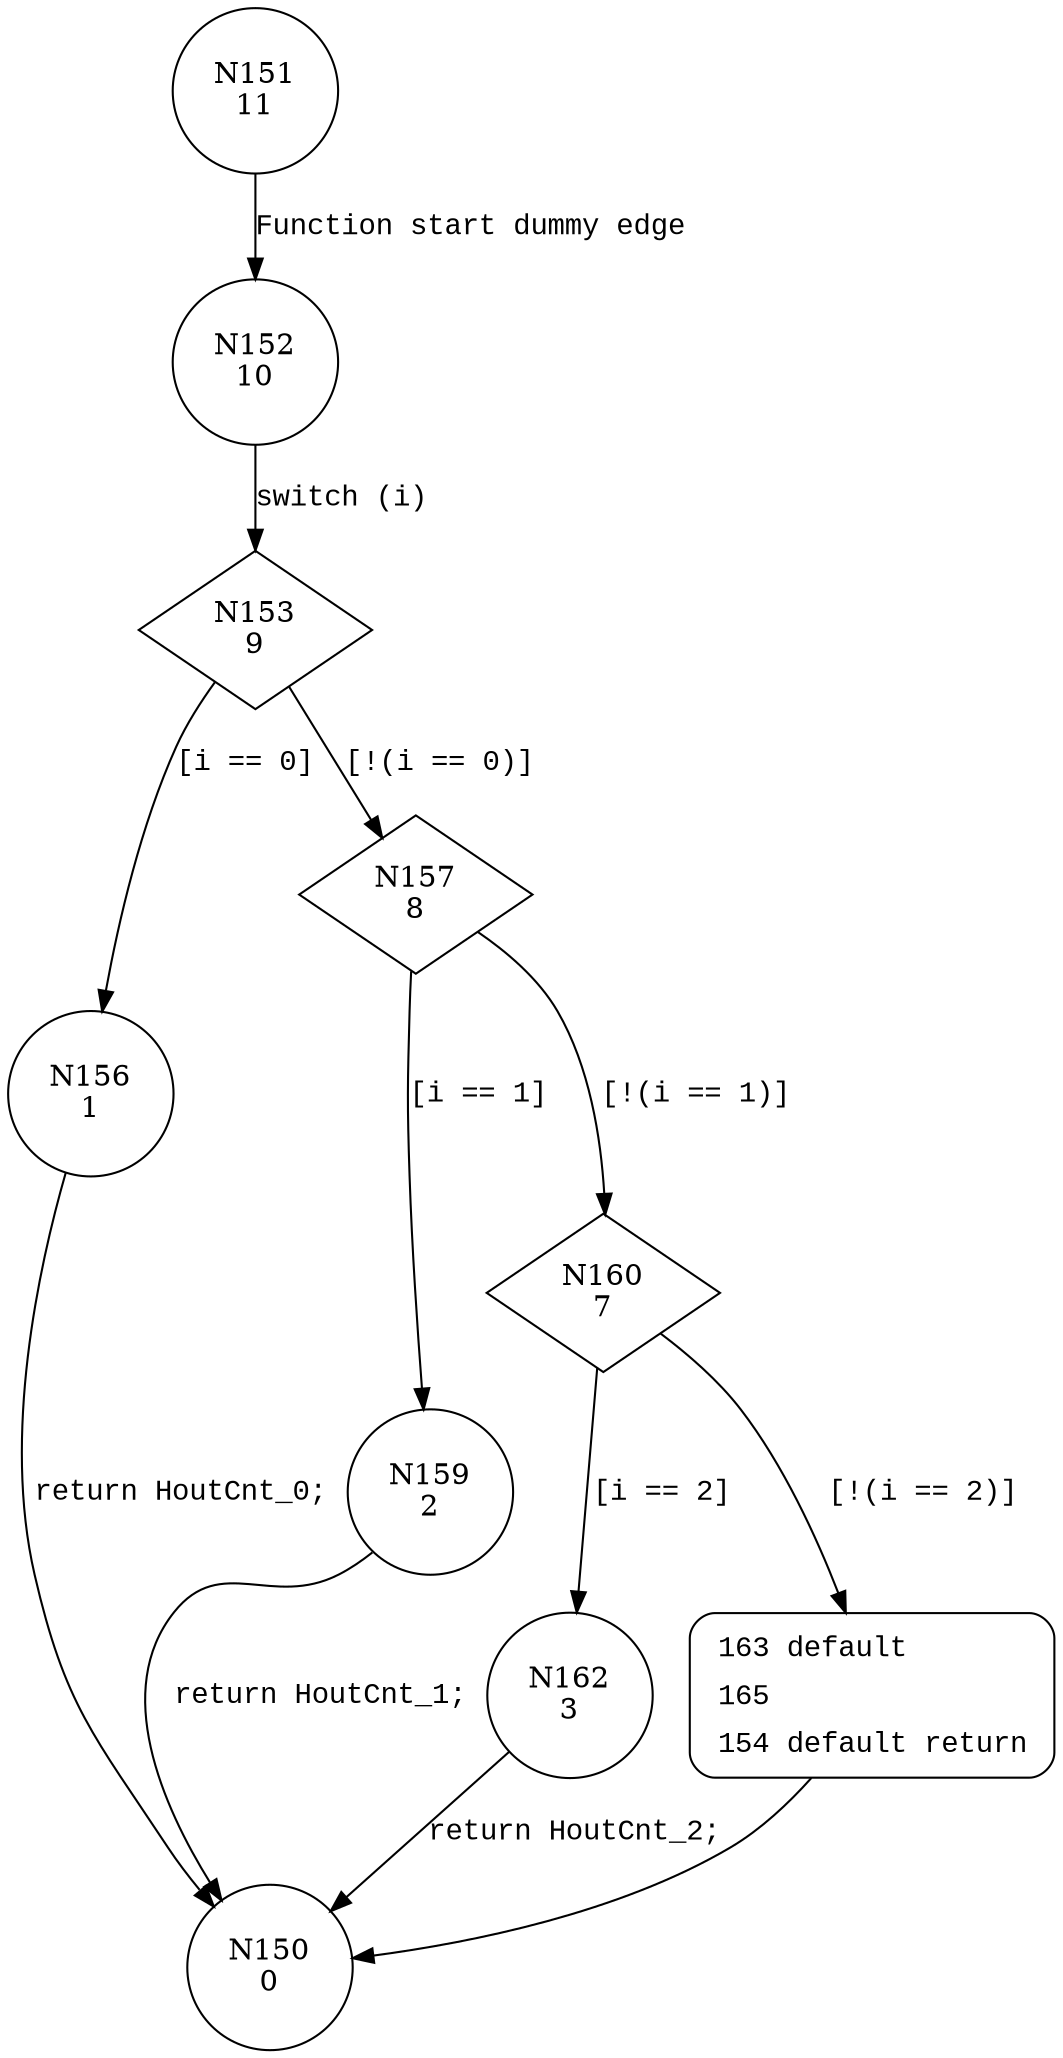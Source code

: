 digraph getHoutCnt {
151 [shape="circle" label="N151\n11"]
152 [shape="circle" label="N152\n10"]
153 [shape="diamond" label="N153\n9"]
156 [shape="circle" label="N156\n1"]
157 [shape="diamond" label="N157\n8"]
159 [shape="circle" label="N159\n2"]
160 [shape="diamond" label="N160\n7"]
162 [shape="circle" label="N162\n3"]
163 [shape="circle" label="N163\n6"]
150 [shape="circle" label="N150\n0"]
163 [style="filled,bold" penwidth="1" fillcolor="white" fontname="Courier New" shape="Mrecord" label=<<table border="0" cellborder="0" cellpadding="3" bgcolor="white"><tr><td align="right">163</td><td align="left">default</td></tr><tr><td align="right">165</td><td align="left"></td></tr><tr><td align="right">154</td><td align="left">default return</td></tr></table>>]
163 -> 150[label=""]
151 -> 152 [label="Function start dummy edge" fontname="Courier New"]
153 -> 156 [label="[i == 0]" fontname="Courier New"]
153 -> 157 [label="[!(i == 0)]" fontname="Courier New"]
157 -> 159 [label="[i == 1]" fontname="Courier New"]
157 -> 160 [label="[!(i == 1)]" fontname="Courier New"]
160 -> 162 [label="[i == 2]" fontname="Courier New"]
160 -> 163 [label="[!(i == 2)]" fontname="Courier New"]
162 -> 150 [label="return HoutCnt_2;" fontname="Courier New"]
156 -> 150 [label="return HoutCnt_0;" fontname="Courier New"]
152 -> 153 [label="switch (i)" fontname="Courier New"]
159 -> 150 [label="return HoutCnt_1;" fontname="Courier New"]
}